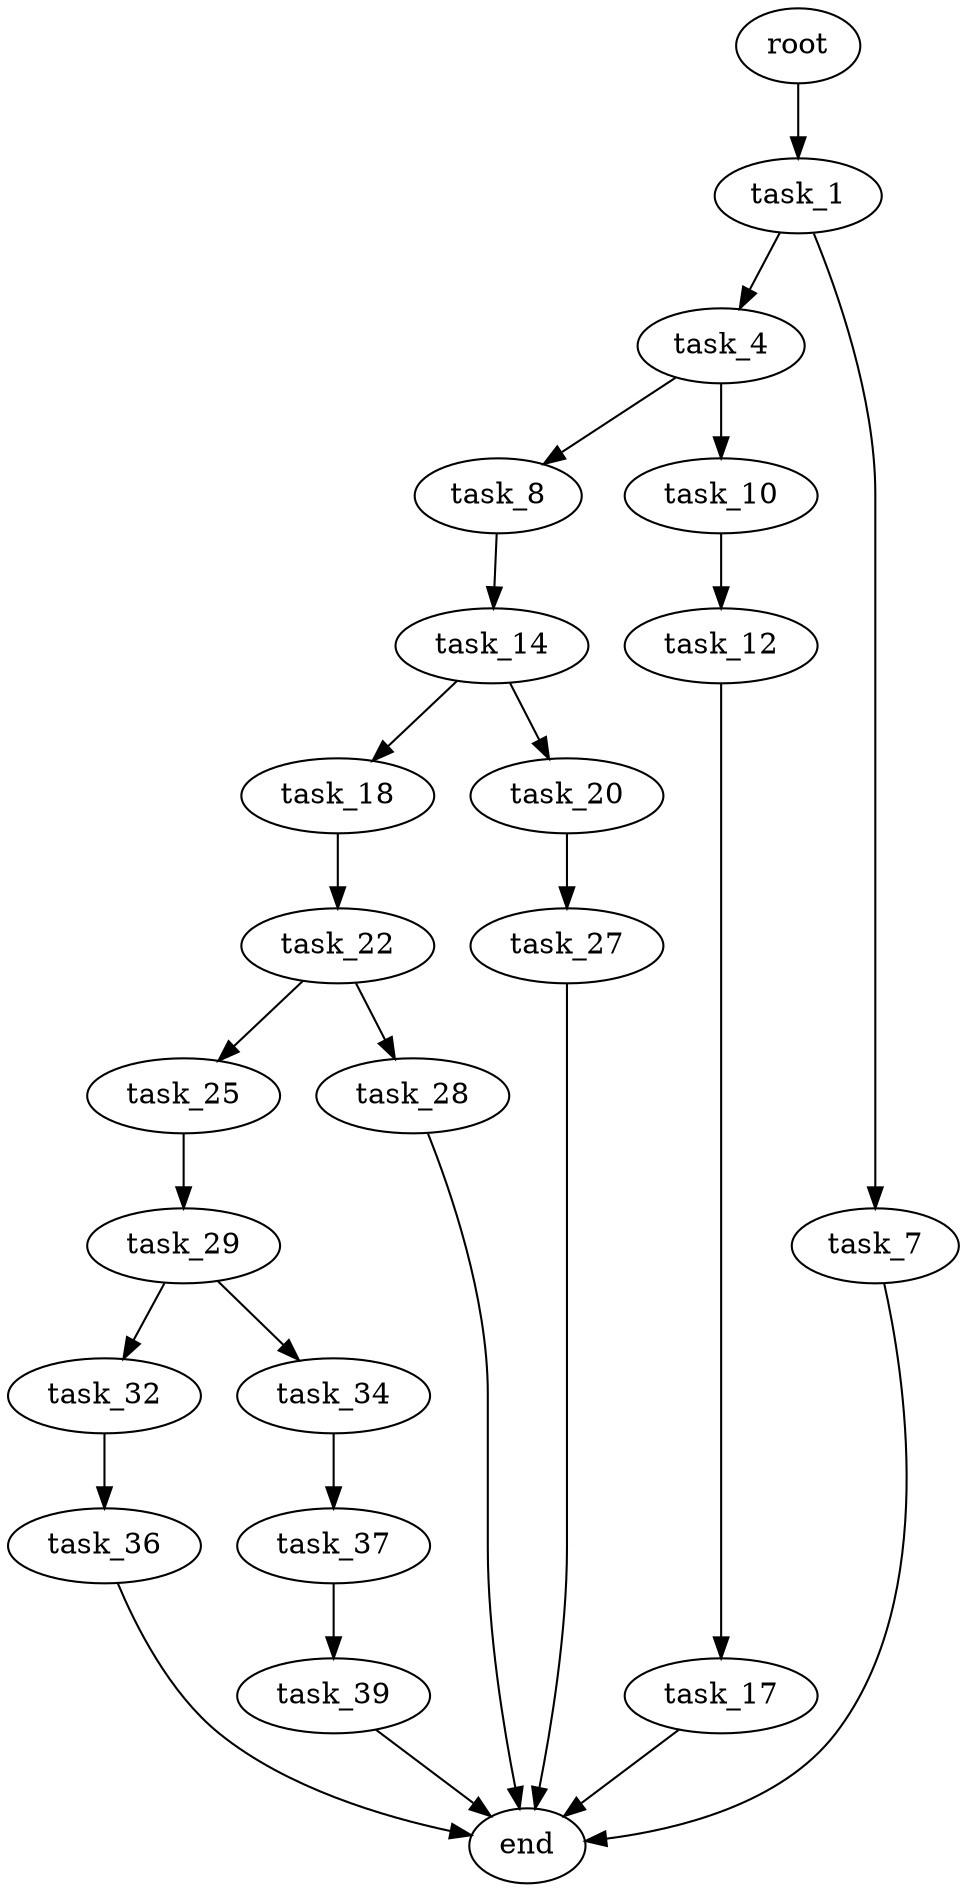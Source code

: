 digraph G {
  root [size="0.000000"];
  task_1 [size="26381727535.000000"];
  task_4 [size="231928233984.000000"];
  task_7 [size="16466040493.000000"];
  task_8 [size="2137331226.000000"];
  task_10 [size="26294451645.000000"];
  end [size="0.000000"];
  task_14 [size="43085455006.000000"];
  task_12 [size="67860596403.000000"];
  task_17 [size="2086505365.000000"];
  task_18 [size="134217728000.000000"];
  task_20 [size="782757789696.000000"];
  task_22 [size="12462792362.000000"];
  task_27 [size="4354526084.000000"];
  task_25 [size="191019486948.000000"];
  task_28 [size="23165277710.000000"];
  task_29 [size="23811993391.000000"];
  task_32 [size="134217728000.000000"];
  task_34 [size="3977301402.000000"];
  task_36 [size="24206999966.000000"];
  task_37 [size="189083255784.000000"];
  task_39 [size="194127956836.000000"];

  root -> task_1 [size="1.000000"];
  task_1 -> task_4 [size="75497472.000000"];
  task_1 -> task_7 [size="75497472.000000"];
  task_4 -> task_8 [size="301989888.000000"];
  task_4 -> task_10 [size="301989888.000000"];
  task_7 -> end [size="1.000000"];
  task_8 -> task_14 [size="209715200.000000"];
  task_10 -> task_12 [size="679477248.000000"];
  task_14 -> task_18 [size="838860800.000000"];
  task_14 -> task_20 [size="838860800.000000"];
  task_12 -> task_17 [size="75497472.000000"];
  task_17 -> end [size="1.000000"];
  task_18 -> task_22 [size="209715200.000000"];
  task_20 -> task_27 [size="679477248.000000"];
  task_22 -> task_25 [size="209715200.000000"];
  task_22 -> task_28 [size="209715200.000000"];
  task_27 -> end [size="1.000000"];
  task_25 -> task_29 [size="134217728.000000"];
  task_28 -> end [size="1.000000"];
  task_29 -> task_32 [size="838860800.000000"];
  task_29 -> task_34 [size="838860800.000000"];
  task_32 -> task_36 [size="209715200.000000"];
  task_34 -> task_37 [size="134217728.000000"];
  task_36 -> end [size="1.000000"];
  task_37 -> task_39 [size="134217728.000000"];
  task_39 -> end [size="1.000000"];
}
